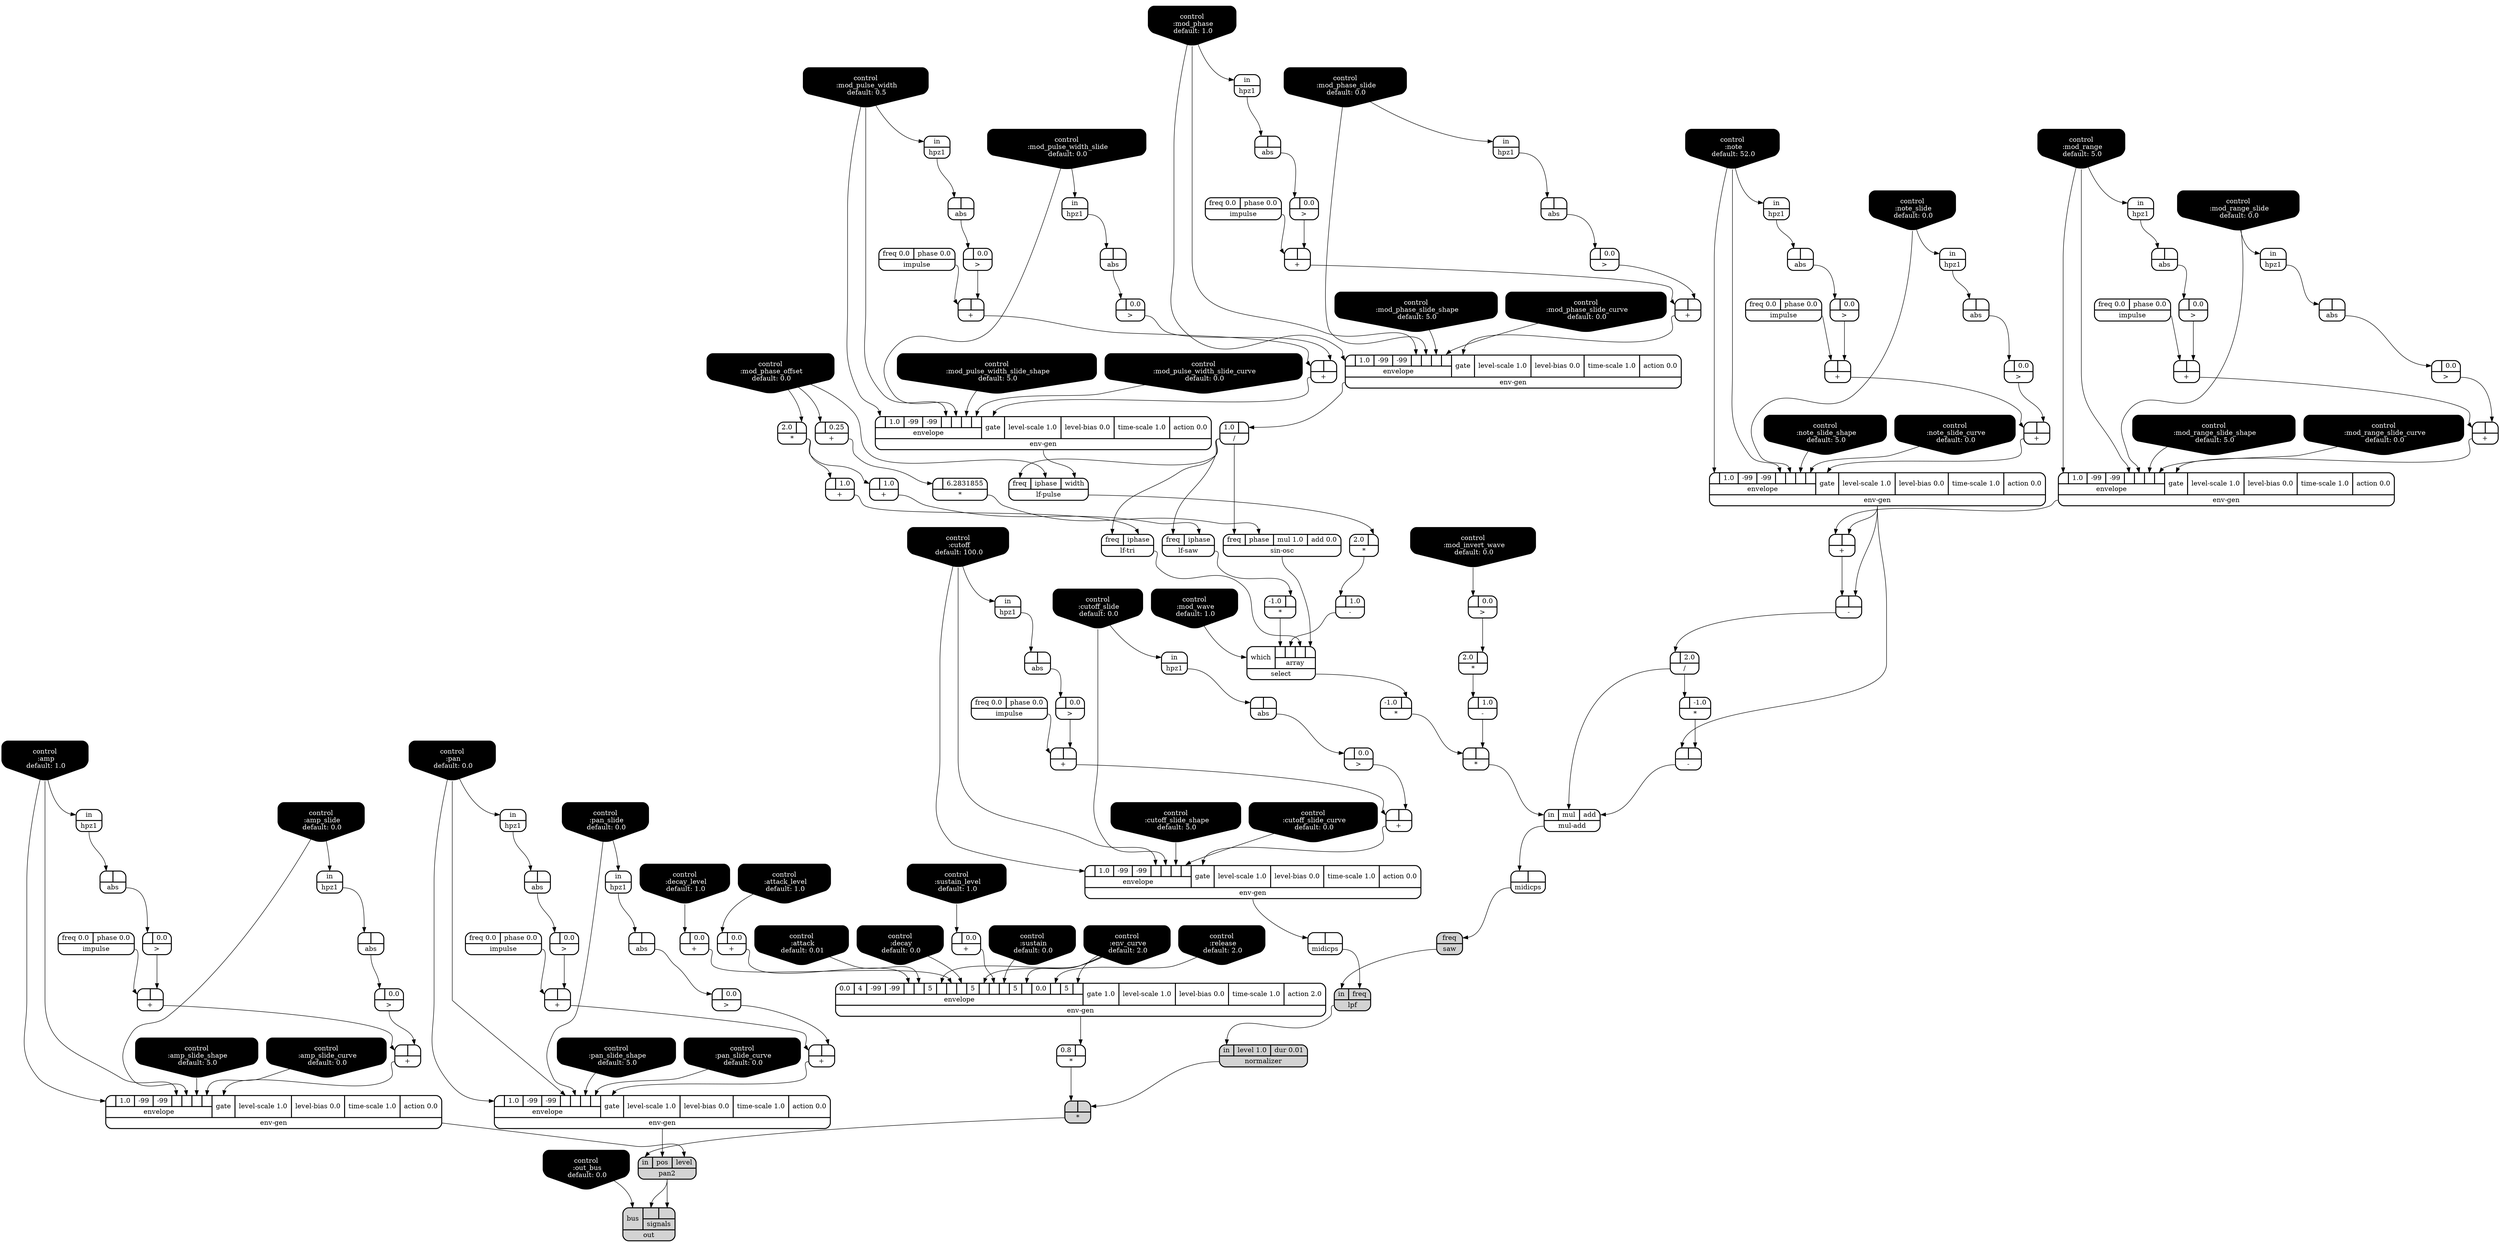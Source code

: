 digraph synthdef {
63 [label = "{{ <a> |<b> -1.0} |<__UG_NAME__>* }" style="bold, rounded" shape=record rankdir=LR];
70 [label = "{{ <a> 2.0|<b> } |<__UG_NAME__>* }" style="bold, rounded" shape=record rankdir=LR];
94 [label = "{{ <a> 2.0|<b> } |<__UG_NAME__>* }" style="bold, rounded" shape=record rankdir=LR];
109 [label = "{{ <a> -1.0|<b> } |<__UG_NAME__>* }" style="bold, rounded" shape=record rankdir=LR];
112 [label = "{{ <a> |<b> 6.2831855} |<__UG_NAME__>* }" style="bold, rounded" shape=record rankdir=LR];
115 [label = "{{ <a> -1.0|<b> } |<__UG_NAME__>* }" style="bold, rounded" shape=record rankdir=LR];
117 [label = "{{ <a> 2.0|<b> } |<__UG_NAME__>* }" style="bold, rounded" shape=record rankdir=LR];
119 [label = "{{ <a> |<b> } |<__UG_NAME__>* }" style="bold, rounded" shape=record rankdir=LR];
141 [label = "{{ <a> 0.8|<b> } |<__UG_NAME__>* }" style="bold, rounded" shape=record rankdir=LR];
144 [label = "{{ <a> |<b> } |<__UG_NAME__>* }" style="filled, bold, rounded"  shape=record rankdir=LR];
44 [label = "{{ <a> |<b> } |<__UG_NAME__>+ }" style="bold, rounded" shape=record rankdir=LR];
48 [label = "{{ <a> |<b> } |<__UG_NAME__>+ }" style="bold, rounded" shape=record rankdir=LR];
54 [label = "{{ <a> |<b> } |<__UG_NAME__>+ }" style="bold, rounded" shape=record rankdir=LR];
58 [label = "{{ <a> |<b> } |<__UG_NAME__>+ }" style="bold, rounded" shape=record rankdir=LR];
60 [label = "{{ <a> |<b> } |<__UG_NAME__>+ }" style="bold, rounded" shape=record rankdir=LR];
69 [label = "{{ <a> |<b> 0.0} |<__UG_NAME__>+ }" style="bold, rounded" shape=record rankdir=LR];
71 [label = "{{ <a> |<b> 1.0} |<__UG_NAME__>+ }" style="bold, rounded" shape=record rankdir=LR];
76 [label = "{{ <a> |<b> } |<__UG_NAME__>+ }" style="bold, rounded" shape=record rankdir=LR];
80 [label = "{{ <a> |<b> } |<__UG_NAME__>+ }" style="bold, rounded" shape=record rankdir=LR];
87 [label = "{{ <a> |<b> } |<__UG_NAME__>+ }" style="bold, rounded" shape=record rankdir=LR];
91 [label = "{{ <a> |<b> } |<__UG_NAME__>+ }" style="bold, rounded" shape=record rankdir=LR];
100 [label = "{{ <a> |<b> } |<__UG_NAME__>+ }" style="bold, rounded" shape=record rankdir=LR];
103 [label = "{{ <a> |<b> } |<__UG_NAME__>+ }" style="bold, rounded" shape=record rankdir=LR];
104 [label = "{{ <a> |<b> 1.0} |<__UG_NAME__>+ }" style="bold, rounded" shape=record rankdir=LR];
105 [label = "{{ <a> |<b> 0.0} |<__UG_NAME__>+ }" style="bold, rounded" shape=record rankdir=LR];
106 [label = "{{ <a> |<b> 0.0} |<__UG_NAME__>+ }" style="bold, rounded" shape=record rankdir=LR];
111 [label = "{{ <a> |<b> 0.25} |<__UG_NAME__>+ }" style="bold, rounded" shape=record rankdir=LR];
126 [label = "{{ <a> |<b> } |<__UG_NAME__>+ }" style="bold, rounded" shape=record rankdir=LR];
130 [label = "{{ <a> |<b> } |<__UG_NAME__>+ }" style="bold, rounded" shape=record rankdir=LR];
136 [label = "{{ <a> |<b> } |<__UG_NAME__>+ }" style="bold, rounded" shape=record rankdir=LR];
138 [label = "{{ <a> |<b> } |<__UG_NAME__>+ }" style="bold, rounded" shape=record rankdir=LR];
61 [label = "{{ <a> |<b> } |<__UG_NAME__>- }" style="bold, rounded" shape=record rankdir=LR];
64 [label = "{{ <a> |<b> } |<__UG_NAME__>- }" style="bold, rounded" shape=record rankdir=LR];
95 [label = "{{ <a> |<b> 1.0} |<__UG_NAME__>- }" style="bold, rounded" shape=record rankdir=LR];
118 [label = "{{ <a> |<b> 1.0} |<__UG_NAME__>- }" style="bold, rounded" shape=record rankdir=LR];
62 [label = "{{ <a> |<b> 2.0} |<__UG_NAME__>/ }" style="bold, rounded" shape=record rankdir=LR];
82 [label = "{{ <a> 1.0|<b> } |<__UG_NAME__>/ }" style="bold, rounded" shape=record rankdir=LR];
43 [label = "{{ <a> |<b> 0.0} |<__UG_NAME__>\> }" style="bold, rounded" shape=record rankdir=LR];
47 [label = "{{ <a> |<b> 0.0} |<__UG_NAME__>\> }" style="bold, rounded" shape=record rankdir=LR];
53 [label = "{{ <a> |<b> 0.0} |<__UG_NAME__>\> }" style="bold, rounded" shape=record rankdir=LR];
57 [label = "{{ <a> |<b> 0.0} |<__UG_NAME__>\> }" style="bold, rounded" shape=record rankdir=LR];
68 [label = "{{ <a> |<b> 0.0} |<__UG_NAME__>\> }" style="bold, rounded" shape=record rankdir=LR];
75 [label = "{{ <a> |<b> 0.0} |<__UG_NAME__>\> }" style="bold, rounded" shape=record rankdir=LR];
79 [label = "{{ <a> |<b> 0.0} |<__UG_NAME__>\> }" style="bold, rounded" shape=record rankdir=LR];
86 [label = "{{ <a> |<b> 0.0} |<__UG_NAME__>\> }" style="bold, rounded" shape=record rankdir=LR];
90 [label = "{{ <a> |<b> 0.0} |<__UG_NAME__>\> }" style="bold, rounded" shape=record rankdir=LR];
99 [label = "{{ <a> |<b> 0.0} |<__UG_NAME__>\> }" style="bold, rounded" shape=record rankdir=LR];
102 [label = "{{ <a> |<b> 0.0} |<__UG_NAME__>\> }" style="bold, rounded" shape=record rankdir=LR];
116 [label = "{{ <a> |<b> 0.0} |<__UG_NAME__>\> }" style="bold, rounded" shape=record rankdir=LR];
125 [label = "{{ <a> |<b> 0.0} |<__UG_NAME__>\> }" style="bold, rounded" shape=record rankdir=LR];
129 [label = "{{ <a> |<b> 0.0} |<__UG_NAME__>\> }" style="bold, rounded" shape=record rankdir=LR];
137 [label = "{{ <a> |<b> 0.0} |<__UG_NAME__>\> }" style="bold, rounded" shape=record rankdir=LR];
42 [label = "{{ <a> |<b> } |<__UG_NAME__>abs }" style="bold, rounded" shape=record rankdir=LR];
46 [label = "{{ <a> |<b> } |<__UG_NAME__>abs }" style="bold, rounded" shape=record rankdir=LR];
52 [label = "{{ <a> |<b> } |<__UG_NAME__>abs }" style="bold, rounded" shape=record rankdir=LR];
56 [label = "{{ <a> |<b> } |<__UG_NAME__>abs }" style="bold, rounded" shape=record rankdir=LR];
67 [label = "{{ <a> |<b> } |<__UG_NAME__>abs }" style="bold, rounded" shape=record rankdir=LR];
74 [label = "{{ <a> |<b> } |<__UG_NAME__>abs }" style="bold, rounded" shape=record rankdir=LR];
78 [label = "{{ <a> |<b> } |<__UG_NAME__>abs }" style="bold, rounded" shape=record rankdir=LR];
85 [label = "{{ <a> |<b> } |<__UG_NAME__>abs }" style="bold, rounded" shape=record rankdir=LR];
89 [label = "{{ <a> |<b> } |<__UG_NAME__>abs }" style="bold, rounded" shape=record rankdir=LR];
98 [label = "{{ <a> |<b> } |<__UG_NAME__>abs }" style="bold, rounded" shape=record rankdir=LR];
101 [label = "{{ <a> |<b> } |<__UG_NAME__>abs }" style="bold, rounded" shape=record rankdir=LR];
124 [label = "{{ <a> |<b> } |<__UG_NAME__>abs }" style="bold, rounded" shape=record rankdir=LR];
128 [label = "{{ <a> |<b> } |<__UG_NAME__>abs }" style="bold, rounded" shape=record rankdir=LR];
134 [label = "{{ <a> |<b> } |<__UG_NAME__>abs }" style="bold, rounded" shape=record rankdir=LR];
0 [label = "control
 :note
 default: 52.0" shape=invhouse style="rounded, filled, bold" fillcolor=black fontcolor=white ]; 
1 [label = "control
 :note_slide
 default: 0.0" shape=invhouse style="rounded, filled, bold" fillcolor=black fontcolor=white ]; 
2 [label = "control
 :note_slide_shape
 default: 5.0" shape=invhouse style="rounded, filled, bold" fillcolor=black fontcolor=white ]; 
3 [label = "control
 :note_slide_curve
 default: 0.0" shape=invhouse style="rounded, filled, bold" fillcolor=black fontcolor=white ]; 
4 [label = "control
 :amp
 default: 1.0" shape=invhouse style="rounded, filled, bold" fillcolor=black fontcolor=white ]; 
5 [label = "control
 :amp_slide
 default: 0.0" shape=invhouse style="rounded, filled, bold" fillcolor=black fontcolor=white ]; 
6 [label = "control
 :amp_slide_shape
 default: 5.0" shape=invhouse style="rounded, filled, bold" fillcolor=black fontcolor=white ]; 
7 [label = "control
 :amp_slide_curve
 default: 0.0" shape=invhouse style="rounded, filled, bold" fillcolor=black fontcolor=white ]; 
8 [label = "control
 :pan
 default: 0.0" shape=invhouse style="rounded, filled, bold" fillcolor=black fontcolor=white ]; 
9 [label = "control
 :pan_slide
 default: 0.0" shape=invhouse style="rounded, filled, bold" fillcolor=black fontcolor=white ]; 
10 [label = "control
 :pan_slide_shape
 default: 5.0" shape=invhouse style="rounded, filled, bold" fillcolor=black fontcolor=white ]; 
11 [label = "control
 :pan_slide_curve
 default: 0.0" shape=invhouse style="rounded, filled, bold" fillcolor=black fontcolor=white ]; 
12 [label = "control
 :attack
 default: 0.01" shape=invhouse style="rounded, filled, bold" fillcolor=black fontcolor=white ]; 
13 [label = "control
 :decay
 default: 0.0" shape=invhouse style="rounded, filled, bold" fillcolor=black fontcolor=white ]; 
14 [label = "control
 :sustain
 default: 0.0" shape=invhouse style="rounded, filled, bold" fillcolor=black fontcolor=white ]; 
15 [label = "control
 :release
 default: 2.0" shape=invhouse style="rounded, filled, bold" fillcolor=black fontcolor=white ]; 
16 [label = "control
 :attack_level
 default: 1.0" shape=invhouse style="rounded, filled, bold" fillcolor=black fontcolor=white ]; 
17 [label = "control
 :decay_level
 default: 1.0" shape=invhouse style="rounded, filled, bold" fillcolor=black fontcolor=white ]; 
18 [label = "control
 :sustain_level
 default: 1.0" shape=invhouse style="rounded, filled, bold" fillcolor=black fontcolor=white ]; 
19 [label = "control
 :env_curve
 default: 2.0" shape=invhouse style="rounded, filled, bold" fillcolor=black fontcolor=white ]; 
20 [label = "control
 :cutoff
 default: 100.0" shape=invhouse style="rounded, filled, bold" fillcolor=black fontcolor=white ]; 
21 [label = "control
 :cutoff_slide
 default: 0.0" shape=invhouse style="rounded, filled, bold" fillcolor=black fontcolor=white ]; 
22 [label = "control
 :cutoff_slide_shape
 default: 5.0" shape=invhouse style="rounded, filled, bold" fillcolor=black fontcolor=white ]; 
23 [label = "control
 :cutoff_slide_curve
 default: 0.0" shape=invhouse style="rounded, filled, bold" fillcolor=black fontcolor=white ]; 
24 [label = "control
 :mod_phase
 default: 1.0" shape=invhouse style="rounded, filled, bold" fillcolor=black fontcolor=white ]; 
25 [label = "control
 :mod_phase_slide
 default: 0.0" shape=invhouse style="rounded, filled, bold" fillcolor=black fontcolor=white ]; 
26 [label = "control
 :mod_phase_slide_shape
 default: 5.0" shape=invhouse style="rounded, filled, bold" fillcolor=black fontcolor=white ]; 
27 [label = "control
 :mod_phase_slide_curve
 default: 0.0" shape=invhouse style="rounded, filled, bold" fillcolor=black fontcolor=white ]; 
28 [label = "control
 :mod_range
 default: 5.0" shape=invhouse style="rounded, filled, bold" fillcolor=black fontcolor=white ]; 
29 [label = "control
 :mod_range_slide
 default: 0.0" shape=invhouse style="rounded, filled, bold" fillcolor=black fontcolor=white ]; 
30 [label = "control
 :mod_range_slide_shape
 default: 5.0" shape=invhouse style="rounded, filled, bold" fillcolor=black fontcolor=white ]; 
31 [label = "control
 :mod_range_slide_curve
 default: 0.0" shape=invhouse style="rounded, filled, bold" fillcolor=black fontcolor=white ]; 
32 [label = "control
 :mod_pulse_width
 default: 0.5" shape=invhouse style="rounded, filled, bold" fillcolor=black fontcolor=white ]; 
33 [label = "control
 :mod_pulse_width_slide
 default: 0.0" shape=invhouse style="rounded, filled, bold" fillcolor=black fontcolor=white ]; 
34 [label = "control
 :mod_pulse_width_slide_shape
 default: 5.0" shape=invhouse style="rounded, filled, bold" fillcolor=black fontcolor=white ]; 
35 [label = "control
 :mod_pulse_width_slide_curve
 default: 0.0" shape=invhouse style="rounded, filled, bold" fillcolor=black fontcolor=white ]; 
36 [label = "control
 :mod_phase_offset
 default: 0.0" shape=invhouse style="rounded, filled, bold" fillcolor=black fontcolor=white ]; 
37 [label = "control
 :mod_wave
 default: 1.0" shape=invhouse style="rounded, filled, bold" fillcolor=black fontcolor=white ]; 
38 [label = "control
 :mod_invert_wave
 default: 0.0" shape=invhouse style="rounded, filled, bold" fillcolor=black fontcolor=white ]; 
39 [label = "control
 :out_bus
 default: 0.0" shape=invhouse style="rounded, filled, bold" fillcolor=black fontcolor=white ]; 
49 [label = "{{ {{<envelope___control___0>|1.0|-99|-99|<envelope___control___4>|<envelope___control___5>|<envelope___control___6>|<envelope___control___7>}|envelope}|<gate> gate|<level____scale> level-scale 1.0|<level____bias> level-bias 0.0|<time____scale> time-scale 1.0|<action> action 0.0} |<__UG_NAME__>env-gen }" style="bold, rounded" shape=record rankdir=LR];
59 [label = "{{ {{<envelope___control___0>|1.0|-99|-99|<envelope___control___4>|<envelope___control___5>|<envelope___control___6>|<envelope___control___7>}|envelope}|<gate> gate|<level____scale> level-scale 1.0|<level____bias> level-bias 0.0|<time____scale> time-scale 1.0|<action> action 0.0} |<__UG_NAME__>env-gen }" style="bold, rounded" shape=record rankdir=LR];
81 [label = "{{ {{<envelope___control___0>|1.0|-99|-99|<envelope___control___4>|<envelope___control___5>|<envelope___control___6>|<envelope___control___7>}|envelope}|<gate> gate|<level____scale> level-scale 1.0|<level____bias> level-bias 0.0|<time____scale> time-scale 1.0|<action> action 0.0} |<__UG_NAME__>env-gen }" style="bold, rounded" shape=record rankdir=LR];
92 [label = "{{ {{<envelope___control___0>|1.0|-99|-99|<envelope___control___4>|<envelope___control___5>|<envelope___control___6>|<envelope___control___7>}|envelope}|<gate> gate|<level____scale> level-scale 1.0|<level____bias> level-bias 0.0|<time____scale> time-scale 1.0|<action> action 0.0} |<__UG_NAME__>env-gen }" style="bold, rounded" shape=record rankdir=LR];
107 [label = "{{ {{0.0|4|-99|-99|<envelope___binary____op____u____gen___4>|<envelope___control___5>|5|<envelope___control___7>|<envelope___binary____op____u____gen___8>|<envelope___control___9>|5|<envelope___control___11>|<envelope___binary____op____u____gen___12>|<envelope___control___13>|5|<envelope___control___15>|0.0|<envelope___control___17>|5|<envelope___control___19>}|envelope}|<gate> gate 1.0|<level____scale> level-scale 1.0|<level____bias> level-bias 0.0|<time____scale> time-scale 1.0|<action> action 2.0} |<__UG_NAME__>env-gen }" style="bold, rounded" shape=record rankdir=LR];
133 [label = "{{ {{<envelope___control___0>|1.0|-99|-99|<envelope___control___4>|<envelope___control___5>|<envelope___control___6>|<envelope___control___7>}|envelope}|<gate> gate|<level____scale> level-scale 1.0|<level____bias> level-bias 0.0|<time____scale> time-scale 1.0|<action> action 0.0} |<__UG_NAME__>env-gen }" style="bold, rounded" shape=record rankdir=LR];
139 [label = "{{ {{<envelope___control___0>|1.0|-99|-99|<envelope___control___4>|<envelope___control___5>|<envelope___control___6>|<envelope___control___7>}|envelope}|<gate> gate|<level____scale> level-scale 1.0|<level____bias> level-bias 0.0|<time____scale> time-scale 1.0|<action> action 0.0} |<__UG_NAME__>env-gen }" style="bold, rounded" shape=record rankdir=LR];
145 [label = "{{ {{<envelope___control___0>|1.0|-99|-99|<envelope___control___4>|<envelope___control___5>|<envelope___control___6>|<envelope___control___7>}|envelope}|<gate> gate|<level____scale> level-scale 1.0|<level____bias> level-bias 0.0|<time____scale> time-scale 1.0|<action> action 0.0} |<__UG_NAME__>env-gen }" style="bold, rounded" shape=record rankdir=LR];
41 [label = "{{ <in> in} |<__UG_NAME__>hpz1 }" style="bold, rounded" shape=record rankdir=LR];
45 [label = "{{ <in> in} |<__UG_NAME__>hpz1 }" style="bold, rounded" shape=record rankdir=LR];
51 [label = "{{ <in> in} |<__UG_NAME__>hpz1 }" style="bold, rounded" shape=record rankdir=LR];
55 [label = "{{ <in> in} |<__UG_NAME__>hpz1 }" style="bold, rounded" shape=record rankdir=LR];
65 [label = "{{ <in> in} |<__UG_NAME__>hpz1 }" style="bold, rounded" shape=record rankdir=LR];
66 [label = "{{ <in> in} |<__UG_NAME__>hpz1 }" style="bold, rounded" shape=record rankdir=LR];
73 [label = "{{ <in> in} |<__UG_NAME__>hpz1 }" style="bold, rounded" shape=record rankdir=LR];
77 [label = "{{ <in> in} |<__UG_NAME__>hpz1 }" style="bold, rounded" shape=record rankdir=LR];
84 [label = "{{ <in> in} |<__UG_NAME__>hpz1 }" style="bold, rounded" shape=record rankdir=LR];
88 [label = "{{ <in> in} |<__UG_NAME__>hpz1 }" style="bold, rounded" shape=record rankdir=LR];
97 [label = "{{ <in> in} |<__UG_NAME__>hpz1 }" style="bold, rounded" shape=record rankdir=LR];
123 [label = "{{ <in> in} |<__UG_NAME__>hpz1 }" style="bold, rounded" shape=record rankdir=LR];
127 [label = "{{ <in> in} |<__UG_NAME__>hpz1 }" style="bold, rounded" shape=record rankdir=LR];
131 [label = "{{ <in> in} |<__UG_NAME__>hpz1 }" style="bold, rounded" shape=record rankdir=LR];
40 [label = "{{ <freq> freq 0.0|<phase> phase 0.0} |<__UG_NAME__>impulse }" style="bold, rounded" shape=record rankdir=LR];
50 [label = "{{ <freq> freq 0.0|<phase> phase 0.0} |<__UG_NAME__>impulse }" style="bold, rounded" shape=record rankdir=LR];
72 [label = "{{ <freq> freq 0.0|<phase> phase 0.0} |<__UG_NAME__>impulse }" style="bold, rounded" shape=record rankdir=LR];
83 [label = "{{ <freq> freq 0.0|<phase> phase 0.0} |<__UG_NAME__>impulse }" style="bold, rounded" shape=record rankdir=LR];
96 [label = "{{ <freq> freq 0.0|<phase> phase 0.0} |<__UG_NAME__>impulse }" style="bold, rounded" shape=record rankdir=LR];
122 [label = "{{ <freq> freq 0.0|<phase> phase 0.0} |<__UG_NAME__>impulse }" style="bold, rounded" shape=record rankdir=LR];
135 [label = "{{ <freq> freq 0.0|<phase> phase 0.0} |<__UG_NAME__>impulse }" style="bold, rounded" shape=record rankdir=LR];
93 [label = "{{ <freq> freq|<iphase> iphase|<width> width} |<__UG_NAME__>lf-pulse }" style="bold, rounded" shape=record rankdir=LR];
108 [label = "{{ <freq> freq|<iphase> iphase} |<__UG_NAME__>lf-saw }" style="bold, rounded" shape=record rankdir=LR];
110 [label = "{{ <freq> freq|<iphase> iphase} |<__UG_NAME__>lf-tri }" style="bold, rounded" shape=record rankdir=LR];
142 [label = "{{ <in> in|<freq> freq} |<__UG_NAME__>lpf }" style="filled, bold, rounded"  shape=record rankdir=LR];
121 [label = "{{ <a> |<b> } |<__UG_NAME__>midicps }" style="bold, rounded" shape=record rankdir=LR];
140 [label = "{{ <a> |<b> } |<__UG_NAME__>midicps }" style="bold, rounded" shape=record rankdir=LR];
120 [label = "{{ <in> in|<mul> mul|<add> add} |<__UG_NAME__>mul-add }" style="bold, rounded" shape=record rankdir=LR];
143 [label = "{{ <in> in|<level> level 1.0|<dur> dur 0.01} |<__UG_NAME__>normalizer }" style="filled, bold, rounded"  shape=record rankdir=LR];
147 [label = "{{ <bus> bus|{{<signals___pan2___0>|<signals___pan2___1>}|signals}} |<__UG_NAME__>out }" style="filled, bold, rounded"  shape=record rankdir=LR];
146 [label = "{{ <in> in|<pos> pos|<level> level} |<__UG_NAME__>pan2 }" style="filled, bold, rounded"  shape=record rankdir=LR];
132 [label = "{{ <freq> freq} |<__UG_NAME__>saw }" style="filled, bold, rounded"  shape=record rankdir=LR];
114 [label = "{{ <which> which|{{<array___binary____op____u____gen___0>|<array___binary____op____u____gen___1>|<array___lf____tri___2>|<array___sin____osc___3>}|array}} |<__UG_NAME__>select }" style="bold, rounded" shape=record rankdir=LR];
113 [label = "{{ <freq> freq|<phase> phase|<mul> mul 1.0|<add> add 0.0} |<__UG_NAME__>sin-osc }" style="bold, rounded" shape=record rankdir=LR];

62:__UG_NAME__ -> 63:a ;
36:__UG_NAME__ -> 70:b ;
93:__UG_NAME__ -> 94:b ;
108:__UG_NAME__ -> 109:b ;
111:__UG_NAME__ -> 112:a ;
114:__UG_NAME__ -> 115:b ;
116:__UG_NAME__ -> 117:b ;
118:__UG_NAME__ -> 119:b ;
115:__UG_NAME__ -> 119:a ;
107:__UG_NAME__ -> 141:b ;
143:__UG_NAME__ -> 144:b ;
141:__UG_NAME__ -> 144:a ;
43:__UG_NAME__ -> 44:b ;
40:__UG_NAME__ -> 44:a ;
47:__UG_NAME__ -> 48:b ;
44:__UG_NAME__ -> 48:a ;
53:__UG_NAME__ -> 54:b ;
50:__UG_NAME__ -> 54:a ;
57:__UG_NAME__ -> 58:b ;
54:__UG_NAME__ -> 58:a ;
49:__UG_NAME__ -> 60:b ;
59:__UG_NAME__ -> 60:a ;
17:__UG_NAME__ -> 69:a ;
70:__UG_NAME__ -> 71:a ;
75:__UG_NAME__ -> 76:b ;
72:__UG_NAME__ -> 76:a ;
79:__UG_NAME__ -> 80:b ;
76:__UG_NAME__ -> 80:a ;
86:__UG_NAME__ -> 87:b ;
83:__UG_NAME__ -> 87:a ;
90:__UG_NAME__ -> 91:b ;
87:__UG_NAME__ -> 91:a ;
99:__UG_NAME__ -> 100:b ;
96:__UG_NAME__ -> 100:a ;
102:__UG_NAME__ -> 103:b ;
100:__UG_NAME__ -> 103:a ;
70:__UG_NAME__ -> 104:a ;
16:__UG_NAME__ -> 105:a ;
18:__UG_NAME__ -> 106:a ;
36:__UG_NAME__ -> 111:a ;
125:__UG_NAME__ -> 126:b ;
122:__UG_NAME__ -> 126:a ;
129:__UG_NAME__ -> 130:b ;
126:__UG_NAME__ -> 130:a ;
68:__UG_NAME__ -> 136:b ;
135:__UG_NAME__ -> 136:a ;
137:__UG_NAME__ -> 138:b ;
136:__UG_NAME__ -> 138:a ;
49:__UG_NAME__ -> 61:b ;
60:__UG_NAME__ -> 61:a ;
63:__UG_NAME__ -> 64:b ;
49:__UG_NAME__ -> 64:a ;
94:__UG_NAME__ -> 95:a ;
117:__UG_NAME__ -> 118:a ;
61:__UG_NAME__ -> 62:a ;
81:__UG_NAME__ -> 82:b ;
42:__UG_NAME__ -> 43:a ;
46:__UG_NAME__ -> 47:a ;
52:__UG_NAME__ -> 53:a ;
56:__UG_NAME__ -> 57:a ;
67:__UG_NAME__ -> 68:a ;
74:__UG_NAME__ -> 75:a ;
78:__UG_NAME__ -> 79:a ;
85:__UG_NAME__ -> 86:a ;
89:__UG_NAME__ -> 90:a ;
98:__UG_NAME__ -> 99:a ;
101:__UG_NAME__ -> 102:a ;
38:__UG_NAME__ -> 116:a ;
124:__UG_NAME__ -> 125:a ;
128:__UG_NAME__ -> 129:a ;
134:__UG_NAME__ -> 137:a ;
41:__UG_NAME__ -> 42:a ;
45:__UG_NAME__ -> 46:a ;
51:__UG_NAME__ -> 52:a ;
55:__UG_NAME__ -> 56:a ;
66:__UG_NAME__ -> 67:a ;
73:__UG_NAME__ -> 74:a ;
77:__UG_NAME__ -> 78:a ;
84:__UG_NAME__ -> 85:a ;
88:__UG_NAME__ -> 89:a ;
97:__UG_NAME__ -> 98:a ;
65:__UG_NAME__ -> 101:a ;
123:__UG_NAME__ -> 124:a ;
127:__UG_NAME__ -> 128:a ;
131:__UG_NAME__ -> 134:a ;
48:__UG_NAME__ -> 49:gate ;
0:__UG_NAME__ -> 49:envelope___control___0 ;
0:__UG_NAME__ -> 49:envelope___control___4 ;
1:__UG_NAME__ -> 49:envelope___control___5 ;
2:__UG_NAME__ -> 49:envelope___control___6 ;
3:__UG_NAME__ -> 49:envelope___control___7 ;
58:__UG_NAME__ -> 59:gate ;
28:__UG_NAME__ -> 59:envelope___control___0 ;
28:__UG_NAME__ -> 59:envelope___control___4 ;
29:__UG_NAME__ -> 59:envelope___control___5 ;
30:__UG_NAME__ -> 59:envelope___control___6 ;
31:__UG_NAME__ -> 59:envelope___control___7 ;
80:__UG_NAME__ -> 81:gate ;
24:__UG_NAME__ -> 81:envelope___control___0 ;
24:__UG_NAME__ -> 81:envelope___control___4 ;
25:__UG_NAME__ -> 81:envelope___control___5 ;
26:__UG_NAME__ -> 81:envelope___control___6 ;
27:__UG_NAME__ -> 81:envelope___control___7 ;
91:__UG_NAME__ -> 92:gate ;
32:__UG_NAME__ -> 92:envelope___control___0 ;
32:__UG_NAME__ -> 92:envelope___control___4 ;
33:__UG_NAME__ -> 92:envelope___control___5 ;
34:__UG_NAME__ -> 92:envelope___control___6 ;
35:__UG_NAME__ -> 92:envelope___control___7 ;
105:__UG_NAME__ -> 107:envelope___binary____op____u____gen___4 ;
12:__UG_NAME__ -> 107:envelope___control___5 ;
19:__UG_NAME__ -> 107:envelope___control___7 ;
69:__UG_NAME__ -> 107:envelope___binary____op____u____gen___8 ;
13:__UG_NAME__ -> 107:envelope___control___9 ;
19:__UG_NAME__ -> 107:envelope___control___11 ;
106:__UG_NAME__ -> 107:envelope___binary____op____u____gen___12 ;
14:__UG_NAME__ -> 107:envelope___control___13 ;
19:__UG_NAME__ -> 107:envelope___control___15 ;
15:__UG_NAME__ -> 107:envelope___control___17 ;
19:__UG_NAME__ -> 107:envelope___control___19 ;
103:__UG_NAME__ -> 133:gate ;
4:__UG_NAME__ -> 133:envelope___control___0 ;
4:__UG_NAME__ -> 133:envelope___control___4 ;
5:__UG_NAME__ -> 133:envelope___control___5 ;
6:__UG_NAME__ -> 133:envelope___control___6 ;
7:__UG_NAME__ -> 133:envelope___control___7 ;
130:__UG_NAME__ -> 139:gate ;
20:__UG_NAME__ -> 139:envelope___control___0 ;
20:__UG_NAME__ -> 139:envelope___control___4 ;
21:__UG_NAME__ -> 139:envelope___control___5 ;
22:__UG_NAME__ -> 139:envelope___control___6 ;
23:__UG_NAME__ -> 139:envelope___control___7 ;
138:__UG_NAME__ -> 145:gate ;
8:__UG_NAME__ -> 145:envelope___control___0 ;
8:__UG_NAME__ -> 145:envelope___control___4 ;
9:__UG_NAME__ -> 145:envelope___control___5 ;
10:__UG_NAME__ -> 145:envelope___control___6 ;
11:__UG_NAME__ -> 145:envelope___control___7 ;
0:__UG_NAME__ -> 41:in ;
1:__UG_NAME__ -> 45:in ;
28:__UG_NAME__ -> 51:in ;
29:__UG_NAME__ -> 55:in ;
5:__UG_NAME__ -> 65:in ;
8:__UG_NAME__ -> 66:in ;
24:__UG_NAME__ -> 73:in ;
25:__UG_NAME__ -> 77:in ;
32:__UG_NAME__ -> 84:in ;
33:__UG_NAME__ -> 88:in ;
4:__UG_NAME__ -> 97:in ;
20:__UG_NAME__ -> 123:in ;
21:__UG_NAME__ -> 127:in ;
9:__UG_NAME__ -> 131:in ;
92:__UG_NAME__ -> 93:width ;
36:__UG_NAME__ -> 93:iphase ;
82:__UG_NAME__ -> 93:freq ;
104:__UG_NAME__ -> 108:iphase ;
82:__UG_NAME__ -> 108:freq ;
71:__UG_NAME__ -> 110:iphase ;
82:__UG_NAME__ -> 110:freq ;
140:__UG_NAME__ -> 142:freq ;
132:__UG_NAME__ -> 142:in ;
120:__UG_NAME__ -> 121:a ;
139:__UG_NAME__ -> 140:a ;
64:__UG_NAME__ -> 120:add ;
62:__UG_NAME__ -> 120:mul ;
119:__UG_NAME__ -> 120:in ;
142:__UG_NAME__ -> 143:in ;
146:__UG_NAME__ -> 147:signals___pan2___0 ;
146:__UG_NAME__ -> 147:signals___pan2___1 ;
39:__UG_NAME__ -> 147:bus ;
133:__UG_NAME__ -> 146:level ;
145:__UG_NAME__ -> 146:pos ;
144:__UG_NAME__ -> 146:in ;
121:__UG_NAME__ -> 132:freq ;
109:__UG_NAME__ -> 114:array___binary____op____u____gen___0 ;
95:__UG_NAME__ -> 114:array___binary____op____u____gen___1 ;
110:__UG_NAME__ -> 114:array___lf____tri___2 ;
113:__UG_NAME__ -> 114:array___sin____osc___3 ;
37:__UG_NAME__ -> 114:which ;
112:__UG_NAME__ -> 113:phase ;
82:__UG_NAME__ -> 113:freq ;

}